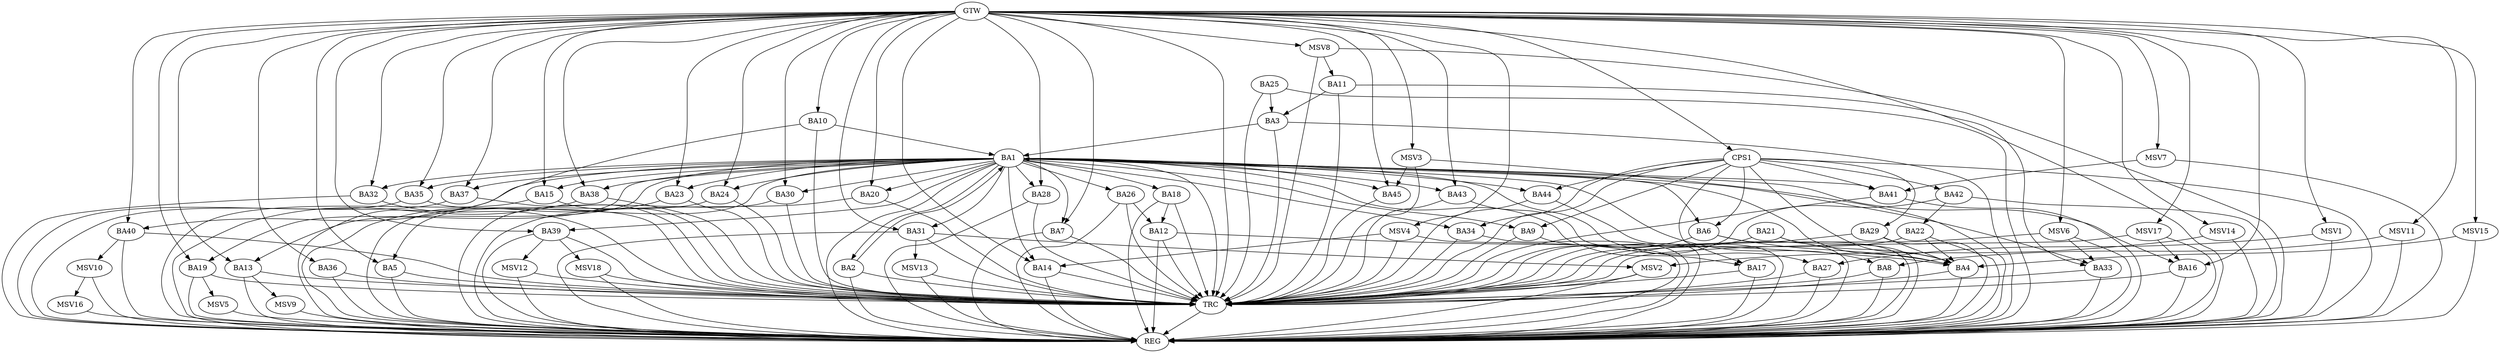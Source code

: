 strict digraph G {
  BA1 [ label="BA1" ];
  BA2 [ label="BA2" ];
  BA3 [ label="BA3" ];
  BA4 [ label="BA4" ];
  BA5 [ label="BA5" ];
  BA6 [ label="BA6" ];
  BA7 [ label="BA7" ];
  BA8 [ label="BA8" ];
  BA9 [ label="BA9" ];
  BA10 [ label="BA10" ];
  BA11 [ label="BA11" ];
  BA12 [ label="BA12" ];
  BA13 [ label="BA13" ];
  BA14 [ label="BA14" ];
  BA15 [ label="BA15" ];
  BA16 [ label="BA16" ];
  BA17 [ label="BA17" ];
  BA18 [ label="BA18" ];
  BA19 [ label="BA19" ];
  BA20 [ label="BA20" ];
  BA21 [ label="BA21" ];
  BA22 [ label="BA22" ];
  BA23 [ label="BA23" ];
  BA24 [ label="BA24" ];
  BA25 [ label="BA25" ];
  BA26 [ label="BA26" ];
  BA27 [ label="BA27" ];
  BA28 [ label="BA28" ];
  BA29 [ label="BA29" ];
  BA30 [ label="BA30" ];
  BA31 [ label="BA31" ];
  BA32 [ label="BA32" ];
  BA33 [ label="BA33" ];
  BA34 [ label="BA34" ];
  BA35 [ label="BA35" ];
  BA36 [ label="BA36" ];
  BA37 [ label="BA37" ];
  BA38 [ label="BA38" ];
  BA39 [ label="BA39" ];
  BA40 [ label="BA40" ];
  BA41 [ label="BA41" ];
  BA42 [ label="BA42" ];
  BA43 [ label="BA43" ];
  BA44 [ label="BA44" ];
  BA45 [ label="BA45" ];
  CPS1 [ label="CPS1" ];
  GTW [ label="GTW" ];
  REG [ label="REG" ];
  TRC [ label="TRC" ];
  MSV1 [ label="MSV1" ];
  MSV2 [ label="MSV2" ];
  MSV3 [ label="MSV3" ];
  MSV4 [ label="MSV4" ];
  MSV5 [ label="MSV5" ];
  MSV6 [ label="MSV6" ];
  MSV7 [ label="MSV7" ];
  MSV8 [ label="MSV8" ];
  MSV9 [ label="MSV9" ];
  MSV10 [ label="MSV10" ];
  MSV11 [ label="MSV11" ];
  MSV12 [ label="MSV12" ];
  MSV13 [ label="MSV13" ];
  MSV14 [ label="MSV14" ];
  MSV15 [ label="MSV15" ];
  MSV16 [ label="MSV16" ];
  MSV17 [ label="MSV17" ];
  MSV18 [ label="MSV18" ];
  BA1 -> BA2;
  BA2 -> BA1;
  BA3 -> BA1;
  BA4 -> BA1;
  BA6 -> BA4;
  BA10 -> BA1;
  BA11 -> BA3;
  BA12 -> BA4;
  BA18 -> BA12;
  BA21 -> BA4;
  BA22 -> BA4;
  BA25 -> BA3;
  BA26 -> BA12;
  BA29 -> BA4;
  BA42 -> BA22;
  CPS1 -> BA29;
  CPS1 -> BA17;
  CPS1 -> BA44;
  CPS1 -> BA42;
  CPS1 -> BA4;
  CPS1 -> BA34;
  CPS1 -> BA6;
  CPS1 -> BA41;
  CPS1 -> BA9;
  GTW -> BA5;
  GTW -> BA7;
  GTW -> BA10;
  GTW -> BA13;
  GTW -> BA14;
  GTW -> BA15;
  GTW -> BA16;
  GTW -> BA19;
  GTW -> BA20;
  GTW -> BA23;
  GTW -> BA24;
  GTW -> BA28;
  GTW -> BA30;
  GTW -> BA31;
  GTW -> BA32;
  GTW -> BA33;
  GTW -> BA35;
  GTW -> BA36;
  GTW -> BA37;
  GTW -> BA38;
  GTW -> BA39;
  GTW -> BA40;
  GTW -> BA43;
  GTW -> BA45;
  GTW -> CPS1;
  BA1 -> REG;
  BA2 -> REG;
  BA3 -> REG;
  BA4 -> REG;
  BA5 -> REG;
  BA6 -> REG;
  BA7 -> REG;
  BA8 -> REG;
  BA9 -> REG;
  BA10 -> REG;
  BA11 -> REG;
  BA12 -> REG;
  BA13 -> REG;
  BA14 -> REG;
  BA15 -> REG;
  BA16 -> REG;
  BA17 -> REG;
  BA18 -> REG;
  BA19 -> REG;
  BA20 -> REG;
  BA21 -> REG;
  BA22 -> REG;
  BA23 -> REG;
  BA24 -> REG;
  BA25 -> REG;
  BA26 -> REG;
  BA27 -> REG;
  BA28 -> REG;
  BA29 -> REG;
  BA30 -> REG;
  BA31 -> REG;
  BA32 -> REG;
  BA33 -> REG;
  BA34 -> REG;
  BA35 -> REG;
  BA36 -> REG;
  BA37 -> REG;
  BA38 -> REG;
  BA39 -> REG;
  BA40 -> REG;
  BA41 -> REG;
  BA42 -> REG;
  BA43 -> REG;
  BA44 -> REG;
  CPS1 -> REG;
  BA1 -> TRC;
  BA2 -> TRC;
  BA3 -> TRC;
  BA4 -> TRC;
  BA5 -> TRC;
  BA6 -> TRC;
  BA7 -> TRC;
  BA8 -> TRC;
  BA9 -> TRC;
  BA10 -> TRC;
  BA11 -> TRC;
  BA12 -> TRC;
  BA13 -> TRC;
  BA14 -> TRC;
  BA15 -> TRC;
  BA16 -> TRC;
  BA17 -> TRC;
  BA18 -> TRC;
  BA19 -> TRC;
  BA20 -> TRC;
  BA21 -> TRC;
  BA22 -> TRC;
  BA23 -> TRC;
  BA24 -> TRC;
  BA25 -> TRC;
  BA26 -> TRC;
  BA27 -> TRC;
  BA28 -> TRC;
  BA29 -> TRC;
  BA30 -> TRC;
  BA31 -> TRC;
  BA32 -> TRC;
  BA33 -> TRC;
  BA34 -> TRC;
  BA35 -> TRC;
  BA36 -> TRC;
  BA37 -> TRC;
  BA38 -> TRC;
  BA39 -> TRC;
  BA40 -> TRC;
  BA41 -> TRC;
  BA42 -> TRC;
  BA43 -> TRC;
  BA44 -> TRC;
  BA45 -> TRC;
  CPS1 -> TRC;
  GTW -> TRC;
  TRC -> REG;
  BA1 -> BA14;
  BA1 -> BA15;
  BA1 -> BA41;
  BA1 -> BA39;
  BA1 -> BA28;
  BA1 -> BA23;
  BA1 -> BA20;
  BA1 -> BA45;
  BA1 -> BA30;
  BA1 -> BA5;
  BA1 -> BA26;
  BA1 -> BA24;
  BA1 -> BA32;
  BA1 -> BA6;
  BA1 -> BA27;
  BA1 -> BA17;
  BA1 -> BA13;
  BA1 -> BA40;
  BA1 -> BA37;
  BA1 -> BA31;
  BA1 -> BA18;
  BA1 -> BA44;
  BA1 -> BA16;
  BA1 -> BA19;
  BA1 -> BA34;
  BA1 -> BA9;
  BA1 -> BA38;
  BA1 -> BA8;
  BA1 -> BA35;
  BA1 -> BA33;
  BA1 -> BA7;
  BA1 -> BA43;
  MSV1 -> BA27;
  GTW -> MSV1;
  MSV1 -> REG;
  BA31 -> MSV2;
  MSV2 -> REG;
  MSV2 -> TRC;
  MSV3 -> BA45;
  GTW -> MSV3;
  MSV3 -> REG;
  MSV3 -> TRC;
  MSV4 -> BA14;
  GTW -> MSV4;
  MSV4 -> REG;
  MSV4 -> TRC;
  BA19 -> MSV5;
  MSV5 -> REG;
  MSV6 -> BA33;
  GTW -> MSV6;
  MSV6 -> REG;
  MSV6 -> TRC;
  MSV7 -> BA41;
  GTW -> MSV7;
  MSV7 -> REG;
  MSV8 -> BA11;
  GTW -> MSV8;
  MSV8 -> REG;
  MSV8 -> TRC;
  BA13 -> MSV9;
  MSV9 -> REG;
  BA40 -> MSV10;
  MSV10 -> REG;
  MSV11 -> BA8;
  GTW -> MSV11;
  MSV11 -> REG;
  BA39 -> MSV12;
  MSV12 -> REG;
  MSV12 -> TRC;
  BA31 -> MSV13;
  MSV13 -> REG;
  MSV13 -> TRC;
  MSV14 -> MSV2;
  GTW -> MSV14;
  MSV14 -> REG;
  MSV15 -> BA4;
  GTW -> MSV15;
  MSV15 -> REG;
  MSV10 -> MSV16;
  MSV16 -> REG;
  MSV17 -> BA16;
  GTW -> MSV17;
  MSV17 -> REG;
  MSV17 -> TRC;
  BA39 -> MSV18;
  MSV18 -> REG;
  MSV18 -> TRC;
}
